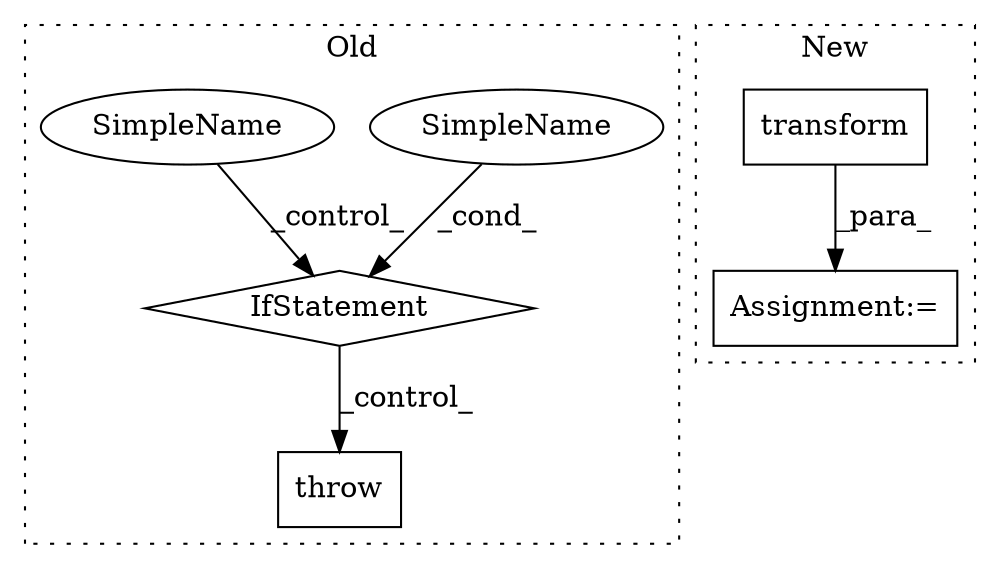 digraph G {
subgraph cluster0 {
1 [label="throw" a="53" s="2718" l="6" shape="box"];
3 [label="IfStatement" a="25" s="2678,2706" l="4,2" shape="diamond"];
4 [label="SimpleName" a="42" s="" l="" shape="ellipse"];
6 [label="SimpleName" a="42" s="" l="" shape="ellipse"];
label = "Old";
style="dotted";
}
subgraph cluster1 {
2 [label="transform" a="32" s="2876,2887" l="10,1" shape="box"];
5 [label="Assignment:=" a="7" s="2854" l="1" shape="box"];
label = "New";
style="dotted";
}
2 -> 5 [label="_para_"];
3 -> 1 [label="_control_"];
4 -> 3 [label="_cond_"];
6 -> 3 [label="_control_"];
}